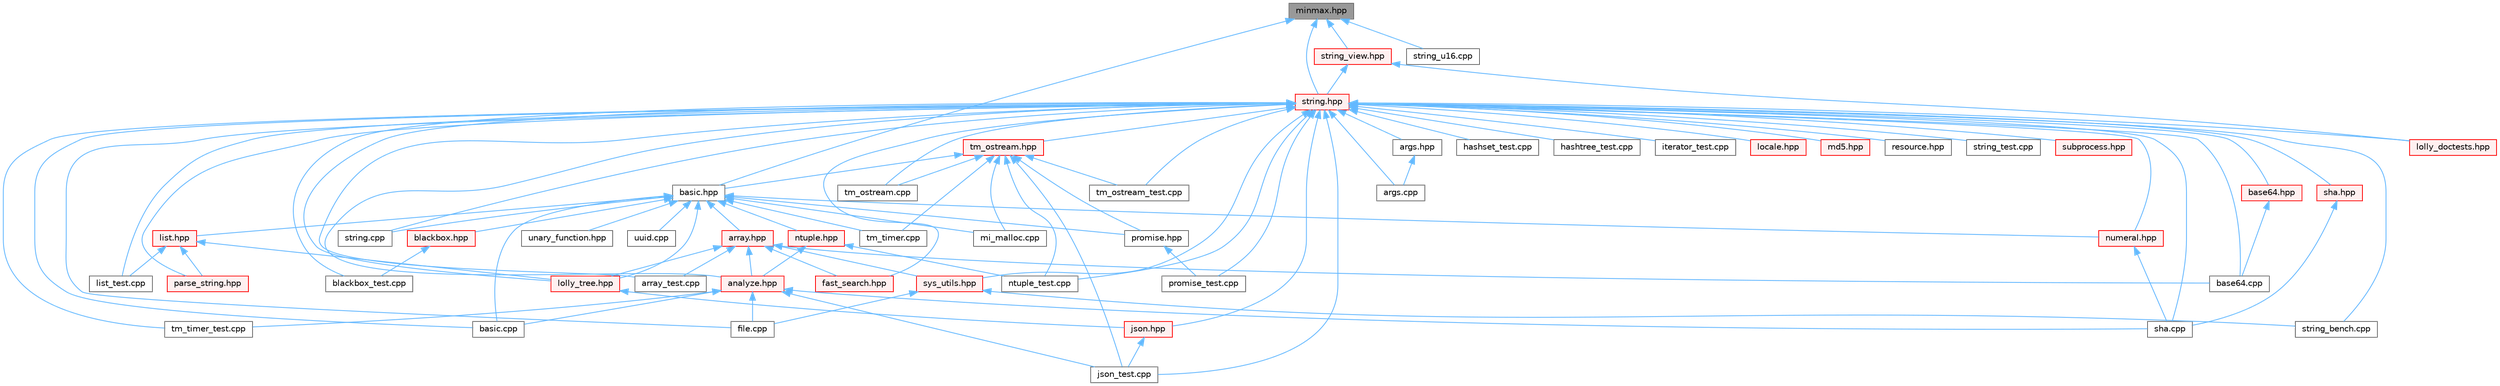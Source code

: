 digraph "minmax.hpp"
{
 // LATEX_PDF_SIZE
  bgcolor="transparent";
  edge [fontname=Helvetica,fontsize=10,labelfontname=Helvetica,labelfontsize=10];
  node [fontname=Helvetica,fontsize=10,shape=box,height=0.2,width=0.4];
  Node1 [id="Node000001",label="minmax.hpp",height=0.2,width=0.4,color="gray40", fillcolor="grey60", style="filled", fontcolor="black",tooltip=" "];
  Node1 -> Node2 [id="edge1_Node000001_Node000002",dir="back",color="steelblue1",style="solid",tooltip=" "];
  Node2 [id="Node000002",label="basic.hpp",height=0.2,width=0.4,color="grey40", fillcolor="white", style="filled",URL="$basic_8hpp.html",tooltip=" "];
  Node2 -> Node3 [id="edge2_Node000002_Node000003",dir="back",color="steelblue1",style="solid",tooltip=" "];
  Node3 [id="Node000003",label="array.hpp",height=0.2,width=0.4,color="red", fillcolor="#FFF0F0", style="filled",URL="$array_8hpp.html",tooltip=" "];
  Node3 -> Node4 [id="edge3_Node000003_Node000004",dir="back",color="steelblue1",style="solid",tooltip=" "];
  Node4 [id="Node000004",label="analyze.hpp",height=0.2,width=0.4,color="red", fillcolor="#FFF0F0", style="filled",URL="$analyze_8hpp.html",tooltip=" "];
  Node4 -> Node8 [id="edge4_Node000004_Node000008",dir="back",color="steelblue1",style="solid",tooltip=" "];
  Node8 [id="Node000008",label="basic.cpp",height=0.2,width=0.4,color="grey40", fillcolor="white", style="filled",URL="$basic_8cpp.html",tooltip=" "];
  Node4 -> Node10 [id="edge5_Node000004_Node000010",dir="back",color="steelblue1",style="solid",tooltip=" "];
  Node10 [id="Node000010",label="file.cpp",height=0.2,width=0.4,color="grey40", fillcolor="white", style="filled",URL="$file_8cpp.html",tooltip=" "];
  Node4 -> Node13 [id="edge6_Node000004_Node000013",dir="back",color="steelblue1",style="solid",tooltip=" "];
  Node13 [id="Node000013",label="json_test.cpp",height=0.2,width=0.4,color="grey40", fillcolor="white", style="filled",URL="$json__test_8cpp.html",tooltip=" "];
  Node4 -> Node18 [id="edge7_Node000004_Node000018",dir="back",color="steelblue1",style="solid",tooltip=" "];
  Node18 [id="Node000018",label="sha.cpp",height=0.2,width=0.4,color="grey40", fillcolor="white", style="filled",URL="$sha_8cpp.html",tooltip=" "];
  Node4 -> Node19 [id="edge8_Node000004_Node000019",dir="back",color="steelblue1",style="solid",tooltip=" "];
  Node19 [id="Node000019",label="tm_timer_test.cpp",height=0.2,width=0.4,color="grey40", fillcolor="white", style="filled",URL="$tm__timer__test_8cpp.html",tooltip=" "];
  Node3 -> Node24 [id="edge9_Node000003_Node000024",dir="back",color="steelblue1",style="solid",tooltip=" "];
  Node24 [id="Node000024",label="array_test.cpp",height=0.2,width=0.4,color="grey40", fillcolor="white", style="filled",URL="$array__test_8cpp.html",tooltip=" "];
  Node3 -> Node25 [id="edge10_Node000003_Node000025",dir="back",color="steelblue1",style="solid",tooltip=" "];
  Node25 [id="Node000025",label="base64.cpp",height=0.2,width=0.4,color="grey40", fillcolor="white", style="filled",URL="$base64_8cpp.html",tooltip=" "];
  Node3 -> Node26 [id="edge11_Node000003_Node000026",dir="back",color="steelblue1",style="solid",tooltip=" "];
  Node26 [id="Node000026",label="fast_search.hpp",height=0.2,width=0.4,color="red", fillcolor="#FFF0F0", style="filled",URL="$fast__search_8hpp.html",tooltip=" "];
  Node3 -> Node28 [id="edge12_Node000003_Node000028",dir="back",color="steelblue1",style="solid",tooltip=" "];
  Node28 [id="Node000028",label="lolly_tree.hpp",height=0.2,width=0.4,color="red", fillcolor="#FFF0F0", style="filled",URL="$lolly__tree_8hpp.html",tooltip=" "];
  Node28 -> Node31 [id="edge13_Node000028_Node000031",dir="back",color="steelblue1",style="solid",tooltip=" "];
  Node31 [id="Node000031",label="json.hpp",height=0.2,width=0.4,color="red", fillcolor="#FFF0F0", style="filled",URL="$json_8hpp.html",tooltip=" "];
  Node31 -> Node13 [id="edge14_Node000031_Node000013",dir="back",color="steelblue1",style="solid",tooltip=" "];
  Node3 -> Node79 [id="edge15_Node000003_Node000079",dir="back",color="steelblue1",style="solid",tooltip=" "];
  Node79 [id="Node000079",label="sys_utils.hpp",height=0.2,width=0.4,color="red", fillcolor="#FFF0F0", style="filled",URL="$sys__utils_8hpp.html",tooltip=" "];
  Node79 -> Node10 [id="edge16_Node000079_Node000010",dir="back",color="steelblue1",style="solid",tooltip=" "];
  Node79 -> Node81 [id="edge17_Node000079_Node000081",dir="back",color="steelblue1",style="solid",tooltip=" "];
  Node81 [id="Node000081",label="string_bench.cpp",height=0.2,width=0.4,color="grey40", fillcolor="white", style="filled",URL="$string__bench_8cpp.html",tooltip=" "];
  Node2 -> Node8 [id="edge18_Node000002_Node000008",dir="back",color="steelblue1",style="solid",tooltip=" "];
  Node2 -> Node85 [id="edge19_Node000002_Node000085",dir="back",color="steelblue1",style="solid",tooltip=" "];
  Node85 [id="Node000085",label="blackbox.hpp",height=0.2,width=0.4,color="red", fillcolor="#FFF0F0", style="filled",URL="$blackbox_8hpp.html",tooltip=" "];
  Node85 -> Node47 [id="edge20_Node000085_Node000047",dir="back",color="steelblue1",style="solid",tooltip=" "];
  Node47 [id="Node000047",label="blackbox_test.cpp",height=0.2,width=0.4,color="grey40", fillcolor="white", style="filled",URL="$blackbox__test_8cpp.html",tooltip=" "];
  Node2 -> Node86 [id="edge21_Node000002_Node000086",dir="back",color="steelblue1",style="solid",tooltip=" "];
  Node86 [id="Node000086",label="list.hpp",height=0.2,width=0.4,color="red", fillcolor="#FFF0F0", style="filled",URL="$list_8hpp.html",tooltip=" "];
  Node86 -> Node54 [id="edge22_Node000086_Node000054",dir="back",color="steelblue1",style="solid",tooltip=" "];
  Node54 [id="Node000054",label="list_test.cpp",height=0.2,width=0.4,color="grey40", fillcolor="white", style="filled",URL="$list__test_8cpp.html",tooltip=" "];
  Node86 -> Node28 [id="edge23_Node000086_Node000028",dir="back",color="steelblue1",style="solid",tooltip=" "];
  Node86 -> Node103 [id="edge24_Node000086_Node000103",dir="back",color="steelblue1",style="solid",tooltip=" "];
  Node103 [id="Node000103",label="parse_string.hpp",height=0.2,width=0.4,color="red", fillcolor="#FFF0F0", style="filled",URL="$parse__string_8hpp.html",tooltip=" "];
  Node2 -> Node28 [id="edge25_Node000002_Node000028",dir="back",color="steelblue1",style="solid",tooltip=" "];
  Node2 -> Node104 [id="edge26_Node000002_Node000104",dir="back",color="steelblue1",style="solid",tooltip=" "];
  Node104 [id="Node000104",label="mi_malloc.cpp",height=0.2,width=0.4,color="grey40", fillcolor="white", style="filled",URL="$mi__malloc_8cpp.html",tooltip=" "];
  Node2 -> Node105 [id="edge27_Node000002_Node000105",dir="back",color="steelblue1",style="solid",tooltip=" "];
  Node105 [id="Node000105",label="ntuple.hpp",height=0.2,width=0.4,color="red", fillcolor="#FFF0F0", style="filled",URL="$ntuple_8hpp.html",tooltip=" "];
  Node105 -> Node4 [id="edge28_Node000105_Node000004",dir="back",color="steelblue1",style="solid",tooltip=" "];
  Node105 -> Node55 [id="edge29_Node000105_Node000055",dir="back",color="steelblue1",style="solid",tooltip=" "];
  Node55 [id="Node000055",label="ntuple_test.cpp",height=0.2,width=0.4,color="grey40", fillcolor="white", style="filled",URL="$ntuple__test_8cpp.html",tooltip=" "];
  Node2 -> Node106 [id="edge30_Node000002_Node000106",dir="back",color="steelblue1",style="solid",tooltip=" "];
  Node106 [id="Node000106",label="numeral.hpp",height=0.2,width=0.4,color="red", fillcolor="#FFF0F0", style="filled",URL="$numeral_8hpp.html",tooltip=" "];
  Node106 -> Node18 [id="edge31_Node000106_Node000018",dir="back",color="steelblue1",style="solid",tooltip=" "];
  Node2 -> Node107 [id="edge32_Node000002_Node000107",dir="back",color="steelblue1",style="solid",tooltip=" "];
  Node107 [id="Node000107",label="promise.hpp",height=0.2,width=0.4,color="grey40", fillcolor="white", style="filled",URL="$promise_8hpp.html",tooltip=" "];
  Node107 -> Node58 [id="edge33_Node000107_Node000058",dir="back",color="steelblue1",style="solid",tooltip=" "];
  Node58 [id="Node000058",label="promise_test.cpp",height=0.2,width=0.4,color="grey40", fillcolor="white", style="filled",URL="$promise__test_8cpp.html",tooltip=" "];
  Node2 -> Node108 [id="edge34_Node000002_Node000108",dir="back",color="steelblue1",style="solid",tooltip=" "];
  Node108 [id="Node000108",label="string.cpp",height=0.2,width=0.4,color="grey40", fillcolor="white", style="filled",URL="$string_8cpp.html",tooltip=" "];
  Node2 -> Node76 [id="edge35_Node000002_Node000076",dir="back",color="steelblue1",style="solid",tooltip=" "];
  Node76 [id="Node000076",label="tm_timer.cpp",height=0.2,width=0.4,color="grey40", fillcolor="white", style="filled",URL="$tm__timer_8cpp.html",tooltip=" "];
  Node2 -> Node109 [id="edge36_Node000002_Node000109",dir="back",color="steelblue1",style="solid",tooltip=" "];
  Node109 [id="Node000109",label="unary_function.hpp",height=0.2,width=0.4,color="grey40", fillcolor="white", style="filled",URL="$unary__function_8hpp.html",tooltip=" "];
  Node2 -> Node110 [id="edge37_Node000002_Node000110",dir="back",color="steelblue1",style="solid",tooltip=" "];
  Node110 [id="Node000110",label="uuid.cpp",height=0.2,width=0.4,color="grey40", fillcolor="white", style="filled",URL="$uuid_8cpp.html",tooltip=" "];
  Node1 -> Node111 [id="edge38_Node000001_Node000111",dir="back",color="steelblue1",style="solid",tooltip=" "];
  Node111 [id="Node000111",label="string.hpp",height=0.2,width=0.4,color="red", fillcolor="#FFF0F0", style="filled",URL="$string_8hpp.html",tooltip=" "];
  Node111 -> Node4 [id="edge39_Node000111_Node000004",dir="back",color="steelblue1",style="solid",tooltip=" "];
  Node111 -> Node112 [id="edge40_Node000111_Node000112",dir="back",color="steelblue1",style="solid",tooltip=" "];
  Node112 [id="Node000112",label="args.cpp",height=0.2,width=0.4,color="grey40", fillcolor="white", style="filled",URL="$args_8cpp.html",tooltip=" "];
  Node111 -> Node113 [id="edge41_Node000111_Node000113",dir="back",color="steelblue1",style="solid",tooltip=" "];
  Node113 [id="Node000113",label="args.hpp",height=0.2,width=0.4,color="grey40", fillcolor="white", style="filled",URL="$args_8hpp.html",tooltip=" "];
  Node113 -> Node112 [id="edge42_Node000113_Node000112",dir="back",color="steelblue1",style="solid",tooltip=" "];
  Node111 -> Node24 [id="edge43_Node000111_Node000024",dir="back",color="steelblue1",style="solid",tooltip=" "];
  Node111 -> Node25 [id="edge44_Node000111_Node000025",dir="back",color="steelblue1",style="solid",tooltip=" "];
  Node111 -> Node114 [id="edge45_Node000111_Node000114",dir="back",color="steelblue1",style="solid",tooltip=" "];
  Node114 [id="Node000114",label="base64.hpp",height=0.2,width=0.4,color="red", fillcolor="#FFF0F0", style="filled",URL="$base64_8hpp.html",tooltip=" "];
  Node114 -> Node25 [id="edge46_Node000114_Node000025",dir="back",color="steelblue1",style="solid",tooltip=" "];
  Node111 -> Node8 [id="edge47_Node000111_Node000008",dir="back",color="steelblue1",style="solid",tooltip=" "];
  Node111 -> Node47 [id="edge48_Node000111_Node000047",dir="back",color="steelblue1",style="solid",tooltip=" "];
  Node111 -> Node26 [id="edge49_Node000111_Node000026",dir="back",color="steelblue1",style="solid",tooltip=" "];
  Node111 -> Node10 [id="edge50_Node000111_Node000010",dir="back",color="steelblue1",style="solid",tooltip=" "];
  Node111 -> Node51 [id="edge51_Node000111_Node000051",dir="back",color="steelblue1",style="solid",tooltip=" "];
  Node51 [id="Node000051",label="hashset_test.cpp",height=0.2,width=0.4,color="grey40", fillcolor="white", style="filled",URL="$hashset__test_8cpp.html",tooltip=" "];
  Node111 -> Node52 [id="edge52_Node000111_Node000052",dir="back",color="steelblue1",style="solid",tooltip=" "];
  Node52 [id="Node000052",label="hashtree_test.cpp",height=0.2,width=0.4,color="grey40", fillcolor="white", style="filled",URL="$hashtree__test_8cpp.html",tooltip=" "];
  Node111 -> Node53 [id="edge53_Node000111_Node000053",dir="back",color="steelblue1",style="solid",tooltip=" "];
  Node53 [id="Node000053",label="iterator_test.cpp",height=0.2,width=0.4,color="grey40", fillcolor="white", style="filled",URL="$iterator__test_8cpp.html",tooltip=" "];
  Node111 -> Node31 [id="edge54_Node000111_Node000031",dir="back",color="steelblue1",style="solid",tooltip=" "];
  Node111 -> Node13 [id="edge55_Node000111_Node000013",dir="back",color="steelblue1",style="solid",tooltip=" "];
  Node111 -> Node54 [id="edge56_Node000111_Node000054",dir="back",color="steelblue1",style="solid",tooltip=" "];
  Node111 -> Node115 [id="edge57_Node000111_Node000115",dir="back",color="steelblue1",style="solid",tooltip=" "];
  Node115 [id="Node000115",label="locale.hpp",height=0.2,width=0.4,color="red", fillcolor="#FFF0F0", style="filled",URL="$locale_8hpp.html",tooltip=" "];
  Node111 -> Node44 [id="edge58_Node000111_Node000044",dir="back",color="steelblue1",style="solid",tooltip=" "];
  Node44 [id="Node000044",label="lolly_doctests.hpp",height=0.2,width=0.4,color="red", fillcolor="#FFF0F0", style="filled",URL="$lolly__doctests_8hpp.html",tooltip=" "];
  Node111 -> Node28 [id="edge59_Node000111_Node000028",dir="back",color="steelblue1",style="solid",tooltip=" "];
  Node111 -> Node69 [id="edge60_Node000111_Node000069",dir="back",color="steelblue1",style="solid",tooltip=" "];
  Node69 [id="Node000069",label="md5.hpp",height=0.2,width=0.4,color="red", fillcolor="#FFF0F0", style="filled",URL="$md5_8hpp.html",tooltip=" "];
  Node111 -> Node55 [id="edge61_Node000111_Node000055",dir="back",color="steelblue1",style="solid",tooltip=" "];
  Node111 -> Node106 [id="edge62_Node000111_Node000106",dir="back",color="steelblue1",style="solid",tooltip=" "];
  Node111 -> Node103 [id="edge63_Node000111_Node000103",dir="back",color="steelblue1",style="solid",tooltip=" "];
  Node111 -> Node58 [id="edge64_Node000111_Node000058",dir="back",color="steelblue1",style="solid",tooltip=" "];
  Node111 -> Node98 [id="edge65_Node000111_Node000098",dir="back",color="steelblue1",style="solid",tooltip=" "];
  Node98 [id="Node000098",label="resource.hpp",height=0.2,width=0.4,color="grey40", fillcolor="white", style="filled",URL="$resource_8hpp.html",tooltip=" "];
  Node111 -> Node18 [id="edge66_Node000111_Node000018",dir="back",color="steelblue1",style="solid",tooltip=" "];
  Node111 -> Node70 [id="edge67_Node000111_Node000070",dir="back",color="steelblue1",style="solid",tooltip=" "];
  Node70 [id="Node000070",label="sha.hpp",height=0.2,width=0.4,color="red", fillcolor="#FFF0F0", style="filled",URL="$sha_8hpp.html",tooltip=" "];
  Node70 -> Node18 [id="edge68_Node000070_Node000018",dir="back",color="steelblue1",style="solid",tooltip=" "];
  Node111 -> Node108 [id="edge69_Node000111_Node000108",dir="back",color="steelblue1",style="solid",tooltip=" "];
  Node111 -> Node81 [id="edge70_Node000111_Node000081",dir="back",color="steelblue1",style="solid",tooltip=" "];
  Node111 -> Node60 [id="edge71_Node000111_Node000060",dir="back",color="steelblue1",style="solid",tooltip=" "];
  Node60 [id="Node000060",label="string_test.cpp",height=0.2,width=0.4,color="grey40", fillcolor="white", style="filled",URL="$string__test_8cpp.html",tooltip=" "];
  Node111 -> Node116 [id="edge72_Node000111_Node000116",dir="back",color="steelblue1",style="solid",tooltip=" "];
  Node116 [id="Node000116",label="subprocess.hpp",height=0.2,width=0.4,color="red", fillcolor="#FFF0F0", style="filled",URL="$subprocess_8hpp.html",tooltip=" "];
  Node111 -> Node79 [id="edge73_Node000111_Node000079",dir="back",color="steelblue1",style="solid",tooltip=" "];
  Node111 -> Node118 [id="edge74_Node000111_Node000118",dir="back",color="steelblue1",style="solid",tooltip=" "];
  Node118 [id="Node000118",label="tm_ostream.cpp",height=0.2,width=0.4,color="grey40", fillcolor="white", style="filled",URL="$tm__ostream_8cpp.html",tooltip=" "];
  Node111 -> Node119 [id="edge75_Node000111_Node000119",dir="back",color="steelblue1",style="solid",tooltip=" "];
  Node119 [id="Node000119",label="tm_ostream.hpp",height=0.2,width=0.4,color="red", fillcolor="#FFF0F0", style="filled",URL="$tm__ostream_8hpp.html",tooltip=" "];
  Node119 -> Node2 [id="edge76_Node000119_Node000002",dir="back",color="steelblue1",style="solid",tooltip=" "];
  Node119 -> Node13 [id="edge77_Node000119_Node000013",dir="back",color="steelblue1",style="solid",tooltip=" "];
  Node119 -> Node104 [id="edge78_Node000119_Node000104",dir="back",color="steelblue1",style="solid",tooltip=" "];
  Node119 -> Node55 [id="edge79_Node000119_Node000055",dir="back",color="steelblue1",style="solid",tooltip=" "];
  Node119 -> Node107 [id="edge80_Node000119_Node000107",dir="back",color="steelblue1",style="solid",tooltip=" "];
  Node119 -> Node118 [id="edge81_Node000119_Node000118",dir="back",color="steelblue1",style="solid",tooltip=" "];
  Node119 -> Node65 [id="edge82_Node000119_Node000065",dir="back",color="steelblue1",style="solid",tooltip=" "];
  Node65 [id="Node000065",label="tm_ostream_test.cpp",height=0.2,width=0.4,color="grey40", fillcolor="white", style="filled",URL="$tm__ostream__test_8cpp.html",tooltip=" "];
  Node119 -> Node76 [id="edge83_Node000119_Node000076",dir="back",color="steelblue1",style="solid",tooltip=" "];
  Node111 -> Node65 [id="edge84_Node000111_Node000065",dir="back",color="steelblue1",style="solid",tooltip=" "];
  Node111 -> Node19 [id="edge85_Node000111_Node000019",dir="back",color="steelblue1",style="solid",tooltip=" "];
  Node1 -> Node126 [id="edge86_Node000001_Node000126",dir="back",color="steelblue1",style="solid",tooltip=" "];
  Node126 [id="Node000126",label="string_u16.cpp",height=0.2,width=0.4,color="grey40", fillcolor="white", style="filled",URL="$string__u16_8cpp.html",tooltip=" "];
  Node1 -> Node127 [id="edge87_Node000001_Node000127",dir="back",color="steelblue1",style="solid",tooltip=" "];
  Node127 [id="Node000127",label="string_view.hpp",height=0.2,width=0.4,color="red", fillcolor="#FFF0F0", style="filled",URL="$string__view_8hpp.html",tooltip=" "];
  Node127 -> Node44 [id="edge88_Node000127_Node000044",dir="back",color="steelblue1",style="solid",tooltip=" "];
  Node127 -> Node111 [id="edge89_Node000127_Node000111",dir="back",color="steelblue1",style="solid",tooltip=" "];
}

